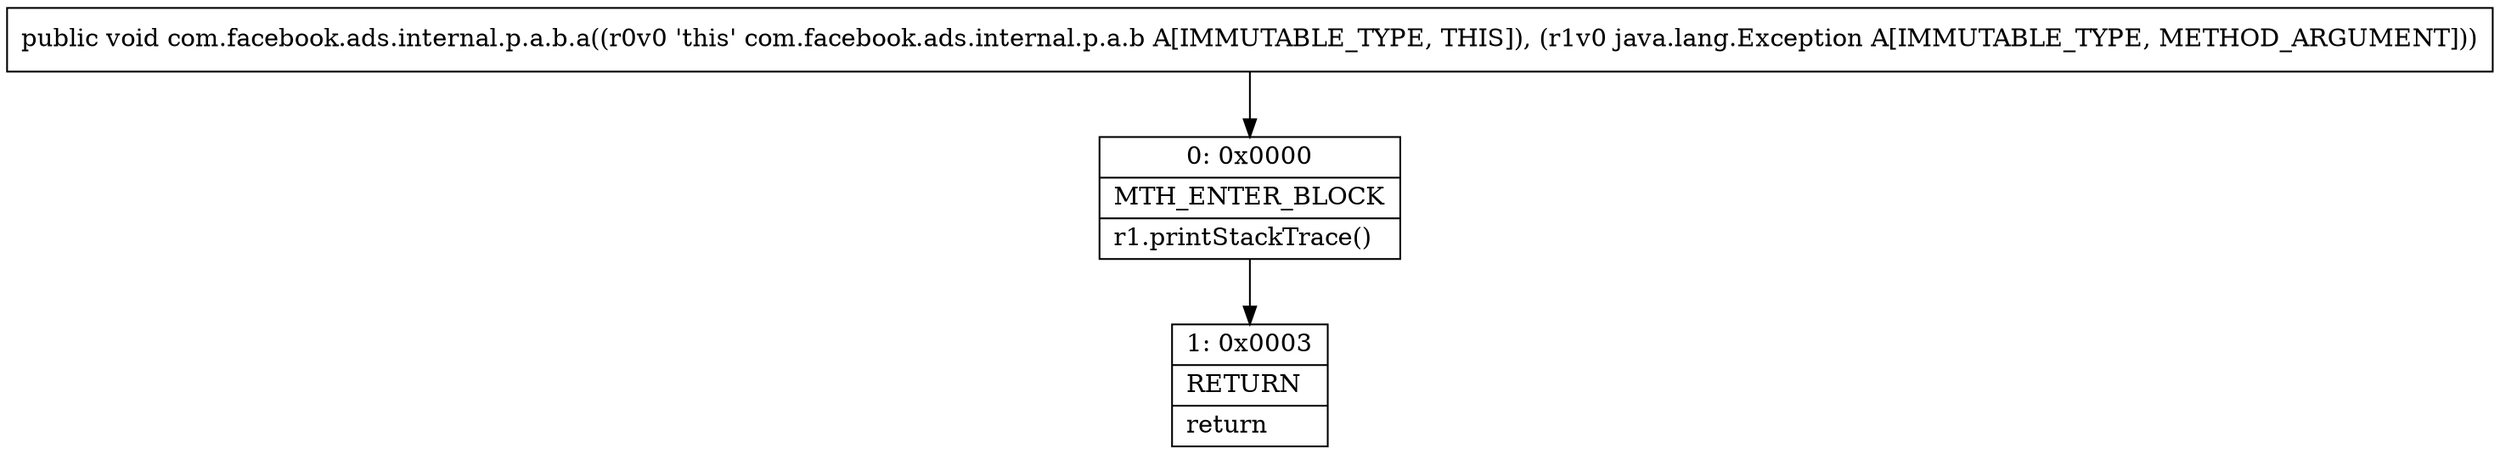 digraph "CFG forcom.facebook.ads.internal.p.a.b.a(Ljava\/lang\/Exception;)V" {
Node_0 [shape=record,label="{0\:\ 0x0000|MTH_ENTER_BLOCK\l|r1.printStackTrace()\l}"];
Node_1 [shape=record,label="{1\:\ 0x0003|RETURN\l|return\l}"];
MethodNode[shape=record,label="{public void com.facebook.ads.internal.p.a.b.a((r0v0 'this' com.facebook.ads.internal.p.a.b A[IMMUTABLE_TYPE, THIS]), (r1v0 java.lang.Exception A[IMMUTABLE_TYPE, METHOD_ARGUMENT])) }"];
MethodNode -> Node_0;
Node_0 -> Node_1;
}

